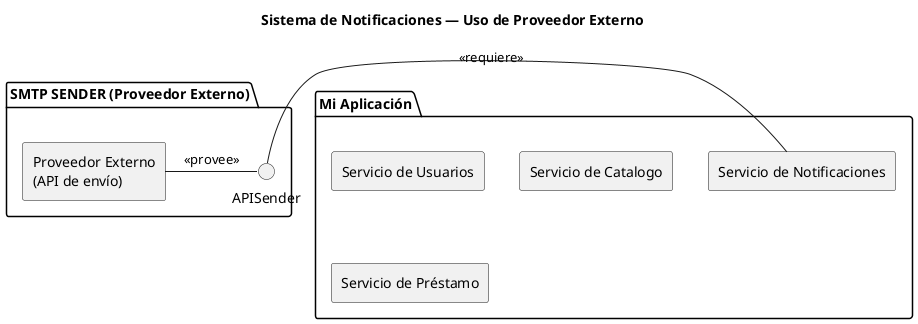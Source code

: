 @startuml
title Sistema de Notificaciones — Uso de Proveedor Externo

skinparam shadowing false
skinparam componentStyle rectangle

package "SMTP SENDER (Proveedor Externo)" {
  component "Proveedor Externo\n(API de envío)" as ext
  ' Interfaz proporcionada por el proveedor
  interface APISender
}

package "Mi Aplicación" {
  component "Servicio de Usuarios" as user
  component "Servicio de Catalogo" as catalog
  component "Servicio de Préstamo" as prestamo
  component "Servicio de Notificaciones" as notif
}


ext - APISender: <<provee>>

' las notificaciones requieren la interfaz del proveedor
notif - APISender : <<requiere>>

@enduml

